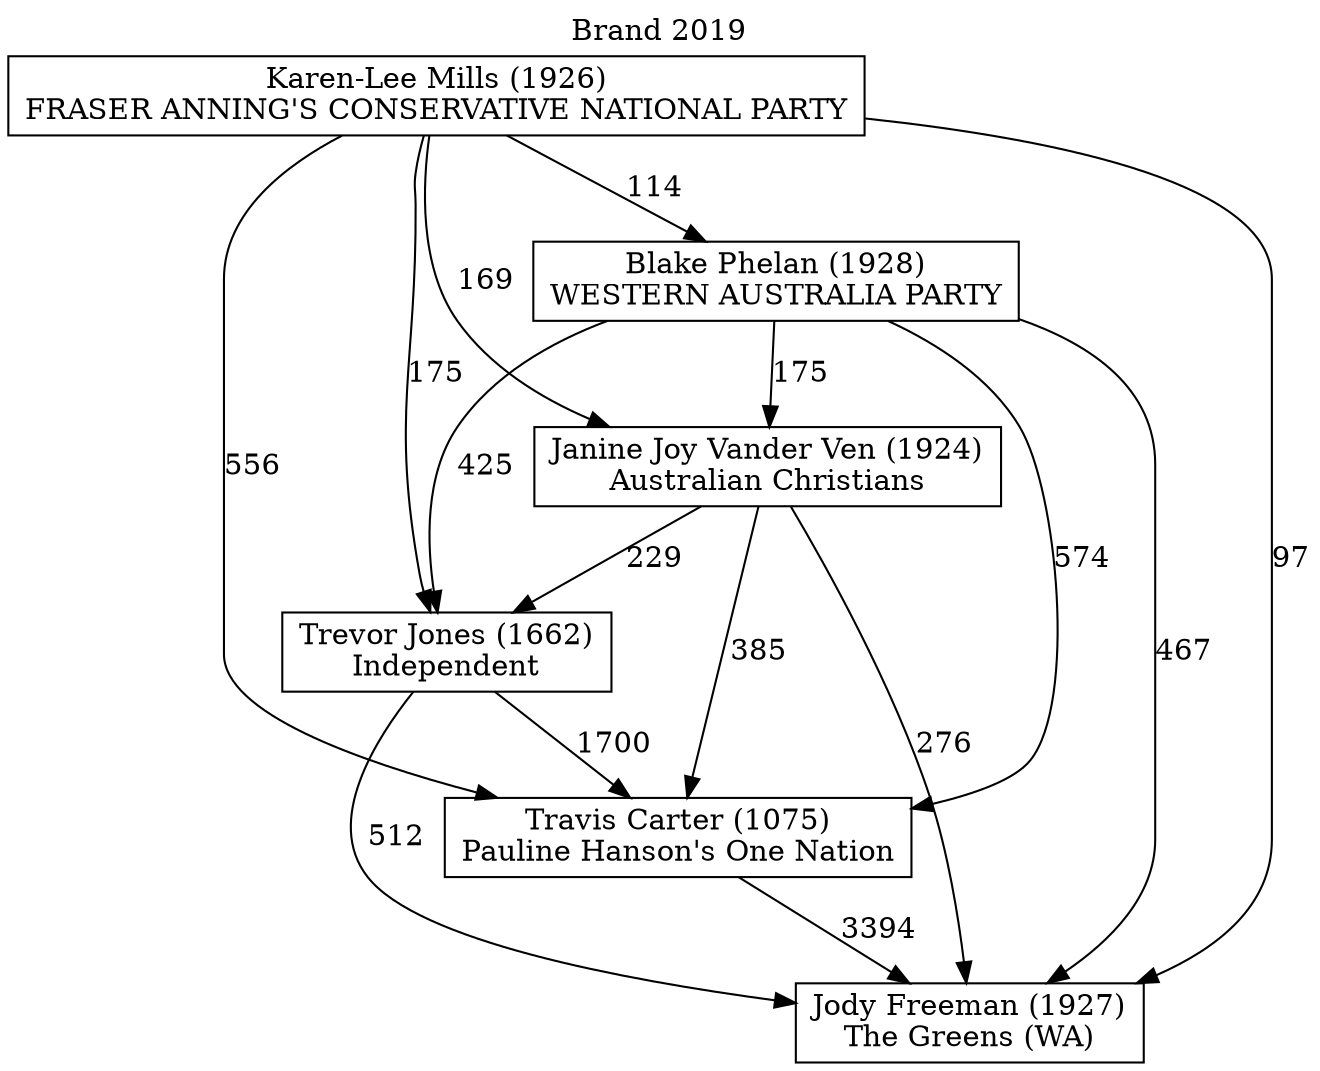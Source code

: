 // House preference flow
digraph "Jody Freeman (1927)_Brand_2019" {
	graph [label="Brand 2019" labelloc=t mclimit=10]
	node [shape=box]
	"Blake Phelan (1928)" [label="Blake Phelan (1928)
WESTERN AUSTRALIA PARTY"]
	"Janine Joy Vander Ven (1924)" [label="Janine Joy Vander Ven (1924)
Australian Christians"]
	"Jody Freeman (1927)" [label="Jody Freeman (1927)
The Greens (WA)"]
	"Karen-Lee Mills (1926)" [label="Karen-Lee Mills (1926)
FRASER ANNING'S CONSERVATIVE NATIONAL PARTY"]
	"Travis Carter (1075)" [label="Travis Carter (1075)
Pauline Hanson's One Nation"]
	"Trevor Jones (1662)" [label="Trevor Jones (1662)
Independent"]
	"Blake Phelan (1928)" -> "Janine Joy Vander Ven (1924)" [label=175]
	"Blake Phelan (1928)" -> "Jody Freeman (1927)" [label=467]
	"Blake Phelan (1928)" -> "Travis Carter (1075)" [label=574]
	"Blake Phelan (1928)" -> "Trevor Jones (1662)" [label=425]
	"Janine Joy Vander Ven (1924)" -> "Jody Freeman (1927)" [label=276]
	"Janine Joy Vander Ven (1924)" -> "Travis Carter (1075)" [label=385]
	"Janine Joy Vander Ven (1924)" -> "Trevor Jones (1662)" [label=229]
	"Karen-Lee Mills (1926)" -> "Blake Phelan (1928)" [label=114]
	"Karen-Lee Mills (1926)" -> "Janine Joy Vander Ven (1924)" [label=169]
	"Karen-Lee Mills (1926)" -> "Jody Freeman (1927)" [label=97]
	"Karen-Lee Mills (1926)" -> "Travis Carter (1075)" [label=556]
	"Karen-Lee Mills (1926)" -> "Trevor Jones (1662)" [label=175]
	"Travis Carter (1075)" -> "Jody Freeman (1927)" [label=3394]
	"Trevor Jones (1662)" -> "Jody Freeman (1927)" [label=512]
	"Trevor Jones (1662)" -> "Travis Carter (1075)" [label=1700]
}
